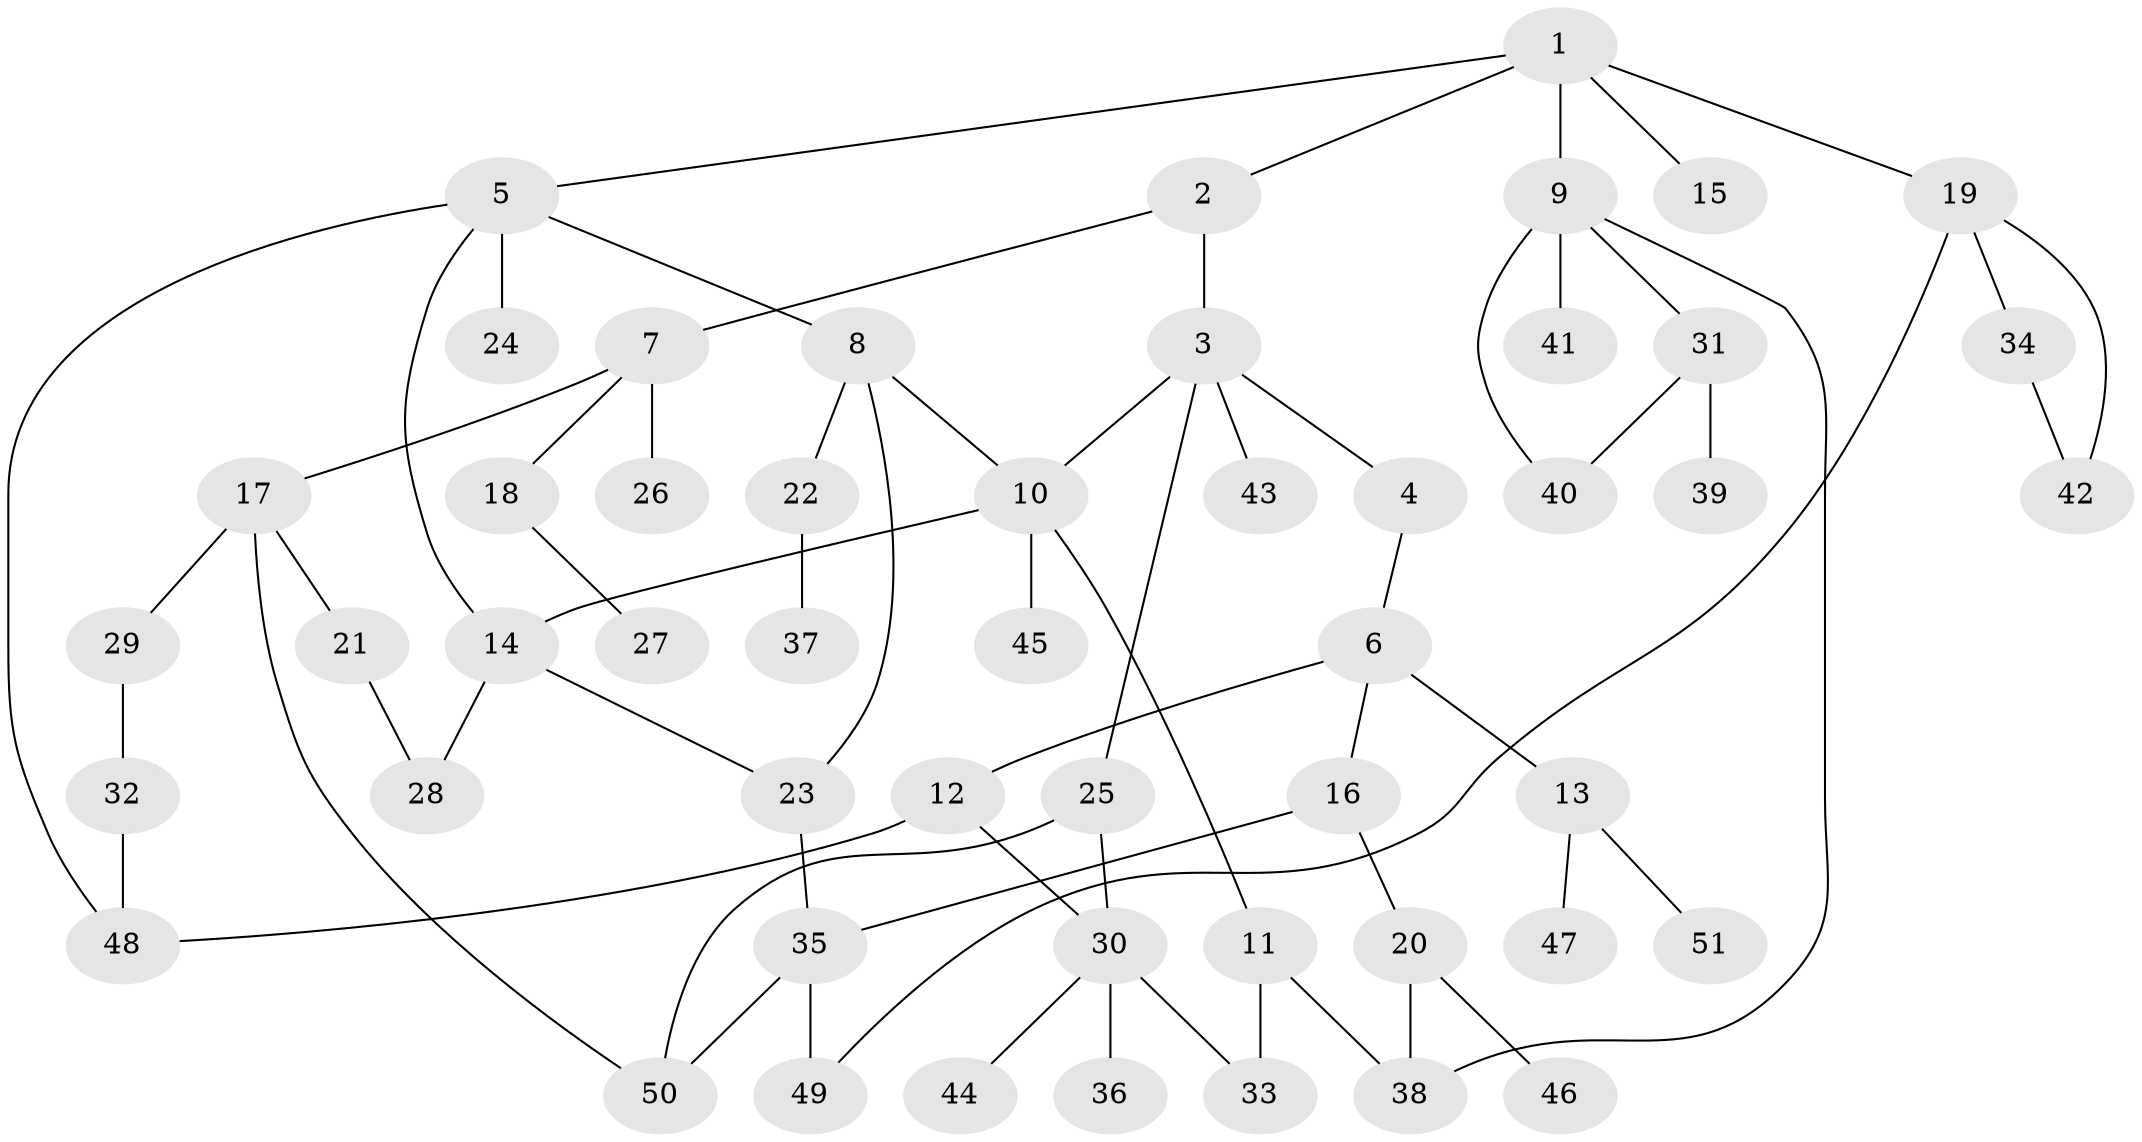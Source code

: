 // coarse degree distribution, {4: 0.16129032258064516, 5: 0.16129032258064516, 3: 0.1935483870967742, 2: 0.16129032258064516, 1: 0.2903225806451613, 6: 0.03225806451612903}
// Generated by graph-tools (version 1.1) at 2025/23/03/03/25 07:23:33]
// undirected, 51 vertices, 66 edges
graph export_dot {
graph [start="1"]
  node [color=gray90,style=filled];
  1;
  2;
  3;
  4;
  5;
  6;
  7;
  8;
  9;
  10;
  11;
  12;
  13;
  14;
  15;
  16;
  17;
  18;
  19;
  20;
  21;
  22;
  23;
  24;
  25;
  26;
  27;
  28;
  29;
  30;
  31;
  32;
  33;
  34;
  35;
  36;
  37;
  38;
  39;
  40;
  41;
  42;
  43;
  44;
  45;
  46;
  47;
  48;
  49;
  50;
  51;
  1 -- 2;
  1 -- 5;
  1 -- 9;
  1 -- 15;
  1 -- 19;
  2 -- 3;
  2 -- 7;
  3 -- 4;
  3 -- 10;
  3 -- 25;
  3 -- 43;
  4 -- 6;
  5 -- 8;
  5 -- 24;
  5 -- 48;
  5 -- 14;
  6 -- 12;
  6 -- 13;
  6 -- 16;
  7 -- 17;
  7 -- 18;
  7 -- 26;
  8 -- 22;
  8 -- 10;
  8 -- 23;
  9 -- 31;
  9 -- 40;
  9 -- 41;
  9 -- 38;
  10 -- 11;
  10 -- 14;
  10 -- 45;
  11 -- 33;
  11 -- 38;
  12 -- 48;
  12 -- 30;
  13 -- 47;
  13 -- 51;
  14 -- 23;
  14 -- 28;
  16 -- 20;
  16 -- 35;
  17 -- 21;
  17 -- 29;
  17 -- 50;
  18 -- 27;
  19 -- 34;
  19 -- 42;
  19 -- 49;
  20 -- 38;
  20 -- 46;
  21 -- 28;
  22 -- 37;
  23 -- 35;
  25 -- 30;
  25 -- 50;
  29 -- 32;
  30 -- 36;
  30 -- 44;
  30 -- 33;
  31 -- 39;
  31 -- 40;
  32 -- 48;
  34 -- 42;
  35 -- 49;
  35 -- 50;
}
